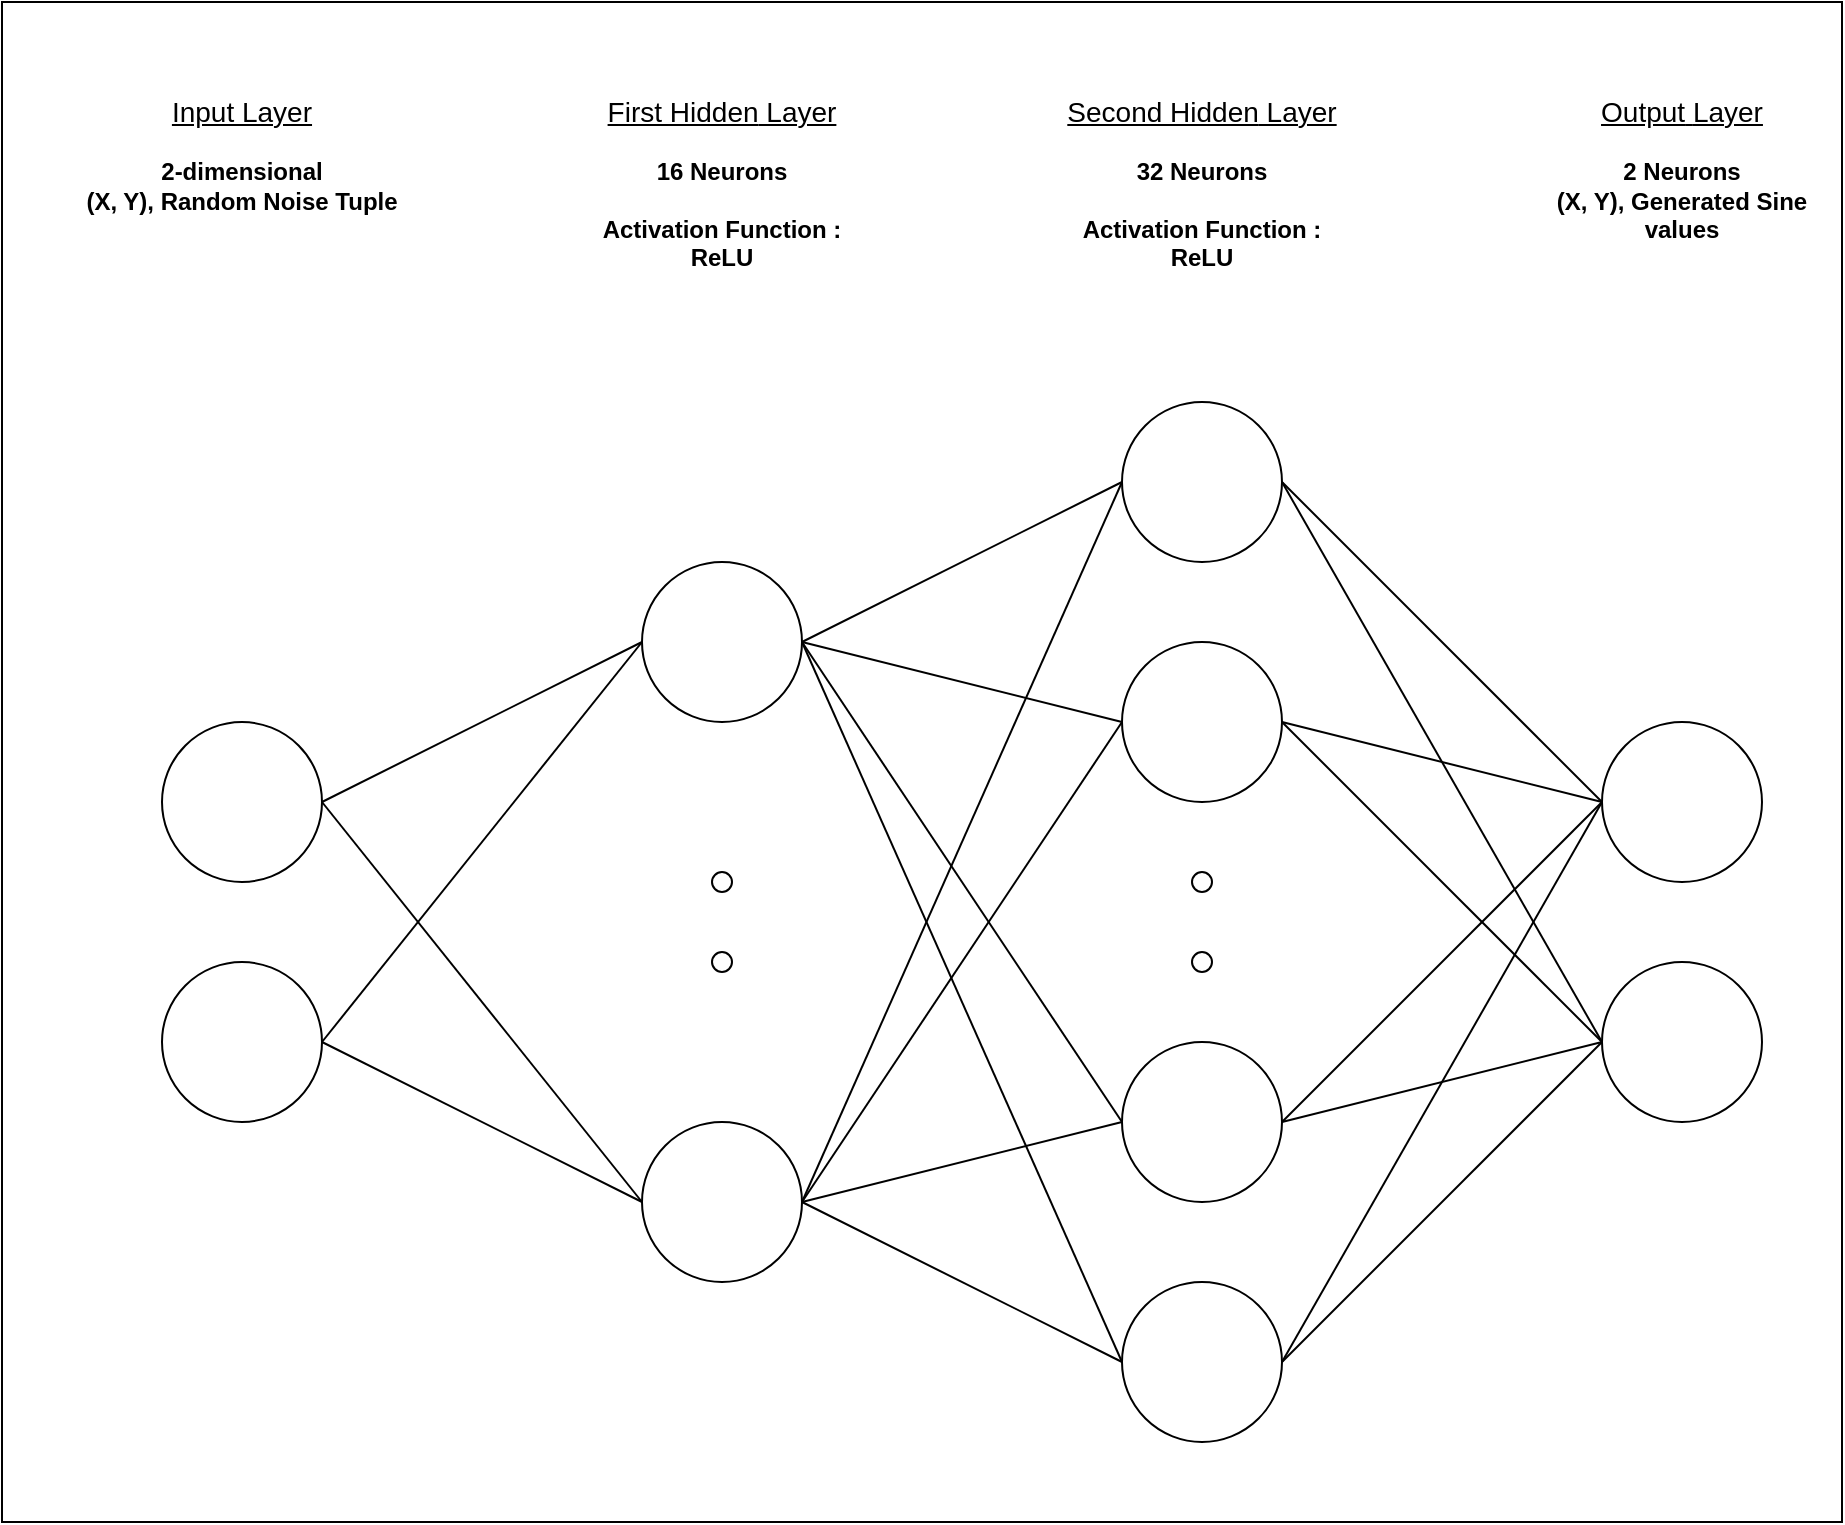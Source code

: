 <mxfile version="14.6.6" type="device"><diagram id="pUVUhheQzviU-c1Dtsf0" name="Page-1"><mxGraphModel dx="1703" dy="918" grid="1" gridSize="10" guides="1" tooltips="1" connect="1" arrows="1" fold="1" page="1" pageScale="1" pageWidth="827" pageHeight="1169" math="0" shadow="0"><root><mxCell id="0"/><mxCell id="1" parent="0"/><mxCell id="ovfROmui_YRZiwqczC3r-41" value="" style="rounded=0;whiteSpace=wrap;html=1;" vertex="1" parent="1"><mxGeometry width="920" height="760" as="geometry"/></mxCell><mxCell id="ovfROmui_YRZiwqczC3r-1" value="" style="ellipse;whiteSpace=wrap;html=1;aspect=fixed;" vertex="1" parent="1"><mxGeometry x="80" y="360" width="80" height="80" as="geometry"/></mxCell><mxCell id="ovfROmui_YRZiwqczC3r-2" value="" style="ellipse;whiteSpace=wrap;html=1;aspect=fixed;" vertex="1" parent="1"><mxGeometry x="80" y="480" width="80" height="80" as="geometry"/></mxCell><mxCell id="ovfROmui_YRZiwqczC3r-3" value="" style="ellipse;whiteSpace=wrap;html=1;aspect=fixed;" vertex="1" parent="1"><mxGeometry x="320" y="280" width="80" height="80" as="geometry"/></mxCell><mxCell id="ovfROmui_YRZiwqczC3r-4" value="" style="ellipse;whiteSpace=wrap;html=1;aspect=fixed;" vertex="1" parent="1"><mxGeometry x="320" y="560" width="80" height="80" as="geometry"/></mxCell><mxCell id="ovfROmui_YRZiwqczC3r-5" value="" style="ellipse;whiteSpace=wrap;html=1;aspect=fixed;" vertex="1" parent="1"><mxGeometry x="560" y="200" width="80" height="80" as="geometry"/></mxCell><mxCell id="ovfROmui_YRZiwqczC3r-6" value="" style="ellipse;whiteSpace=wrap;html=1;aspect=fixed;" vertex="1" parent="1"><mxGeometry x="560" y="640" width="80" height="80" as="geometry"/></mxCell><mxCell id="ovfROmui_YRZiwqczC3r-7" value="" style="ellipse;whiteSpace=wrap;html=1;aspect=fixed;" vertex="1" parent="1"><mxGeometry x="800" y="360" width="80" height="80" as="geometry"/></mxCell><mxCell id="ovfROmui_YRZiwqczC3r-8" value="" style="ellipse;whiteSpace=wrap;html=1;aspect=fixed;" vertex="1" parent="1"><mxGeometry x="800" y="480" width="80" height="80" as="geometry"/></mxCell><mxCell id="ovfROmui_YRZiwqczC3r-9" value="" style="ellipse;whiteSpace=wrap;html=1;aspect=fixed;" vertex="1" parent="1"><mxGeometry x="355" y="435" width="10" height="10" as="geometry"/></mxCell><mxCell id="ovfROmui_YRZiwqczC3r-10" value="" style="ellipse;whiteSpace=wrap;html=1;aspect=fixed;" vertex="1" parent="1"><mxGeometry x="355" y="475" width="10" height="10" as="geometry"/></mxCell><mxCell id="ovfROmui_YRZiwqczC3r-12" value="" style="ellipse;whiteSpace=wrap;html=1;aspect=fixed;" vertex="1" parent="1"><mxGeometry x="595" y="435" width="10" height="10" as="geometry"/></mxCell><mxCell id="ovfROmui_YRZiwqczC3r-13" value="" style="ellipse;whiteSpace=wrap;html=1;aspect=fixed;" vertex="1" parent="1"><mxGeometry x="595" y="475" width="10" height="10" as="geometry"/></mxCell><mxCell id="ovfROmui_YRZiwqczC3r-14" value="" style="ellipse;whiteSpace=wrap;html=1;aspect=fixed;" vertex="1" parent="1"><mxGeometry x="560" y="320" width="80" height="80" as="geometry"/></mxCell><mxCell id="ovfROmui_YRZiwqczC3r-15" value="" style="ellipse;whiteSpace=wrap;html=1;aspect=fixed;" vertex="1" parent="1"><mxGeometry x="560" y="520" width="80" height="80" as="geometry"/></mxCell><mxCell id="ovfROmui_YRZiwqczC3r-16" value="" style="endArrow=none;html=1;entryX=0;entryY=0.5;entryDx=0;entryDy=0;exitX=1;exitY=0.5;exitDx=0;exitDy=0;" edge="1" parent="1" source="ovfROmui_YRZiwqczC3r-1" target="ovfROmui_YRZiwqczC3r-3"><mxGeometry width="50" height="50" relative="1" as="geometry"><mxPoint x="200" y="400" as="sourcePoint"/><mxPoint x="250" y="350" as="targetPoint"/></mxGeometry></mxCell><mxCell id="ovfROmui_YRZiwqczC3r-17" value="" style="endArrow=none;html=1;entryX=0;entryY=0.5;entryDx=0;entryDy=0;exitX=1;exitY=0.5;exitDx=0;exitDy=0;" edge="1" parent="1" source="ovfROmui_YRZiwqczC3r-2" target="ovfROmui_YRZiwqczC3r-3"><mxGeometry width="50" height="50" relative="1" as="geometry"><mxPoint x="200" y="560" as="sourcePoint"/><mxPoint x="250" y="510" as="targetPoint"/></mxGeometry></mxCell><mxCell id="ovfROmui_YRZiwqczC3r-18" value="" style="endArrow=none;html=1;entryX=0;entryY=0.5;entryDx=0;entryDy=0;exitX=1;exitY=0.5;exitDx=0;exitDy=0;" edge="1" parent="1" source="ovfROmui_YRZiwqczC3r-1" target="ovfROmui_YRZiwqczC3r-4"><mxGeometry width="50" height="50" relative="1" as="geometry"><mxPoint x="200" y="560" as="sourcePoint"/><mxPoint x="250" y="510" as="targetPoint"/></mxGeometry></mxCell><mxCell id="ovfROmui_YRZiwqczC3r-19" value="" style="endArrow=none;html=1;entryX=0;entryY=0.5;entryDx=0;entryDy=0;exitX=1;exitY=0.5;exitDx=0;exitDy=0;" edge="1" parent="1" source="ovfROmui_YRZiwqczC3r-2" target="ovfROmui_YRZiwqczC3r-4"><mxGeometry width="50" height="50" relative="1" as="geometry"><mxPoint x="160" y="640" as="sourcePoint"/><mxPoint x="210" y="590" as="targetPoint"/></mxGeometry></mxCell><mxCell id="ovfROmui_YRZiwqczC3r-20" value="" style="endArrow=none;html=1;entryX=0;entryY=0.5;entryDx=0;entryDy=0;exitX=1;exitY=0.5;exitDx=0;exitDy=0;" edge="1" parent="1" source="ovfROmui_YRZiwqczC3r-3" target="ovfROmui_YRZiwqczC3r-5"><mxGeometry width="50" height="50" relative="1" as="geometry"><mxPoint x="490" y="350" as="sourcePoint"/><mxPoint x="540" y="300" as="targetPoint"/></mxGeometry></mxCell><mxCell id="ovfROmui_YRZiwqczC3r-21" value="" style="endArrow=none;html=1;entryX=0;entryY=0.5;entryDx=0;entryDy=0;exitX=1;exitY=0.5;exitDx=0;exitDy=0;" edge="1" parent="1" source="ovfROmui_YRZiwqczC3r-4" target="ovfROmui_YRZiwqczC3r-5"><mxGeometry width="50" height="50" relative="1" as="geometry"><mxPoint x="430" y="400" as="sourcePoint"/><mxPoint x="480" y="350" as="targetPoint"/></mxGeometry></mxCell><mxCell id="ovfROmui_YRZiwqczC3r-22" value="" style="endArrow=none;html=1;entryX=0;entryY=0.5;entryDx=0;entryDy=0;exitX=1;exitY=0.5;exitDx=0;exitDy=0;" edge="1" parent="1" source="ovfROmui_YRZiwqczC3r-3" target="ovfROmui_YRZiwqczC3r-14"><mxGeometry width="50" height="50" relative="1" as="geometry"><mxPoint x="410" y="410" as="sourcePoint"/><mxPoint x="460" y="360" as="targetPoint"/></mxGeometry></mxCell><mxCell id="ovfROmui_YRZiwqczC3r-23" value="" style="endArrow=none;html=1;entryX=0;entryY=0.5;entryDx=0;entryDy=0;exitX=1;exitY=0.5;exitDx=0;exitDy=0;" edge="1" parent="1" source="ovfROmui_YRZiwqczC3r-4" target="ovfROmui_YRZiwqczC3r-14"><mxGeometry width="50" height="50" relative="1" as="geometry"><mxPoint x="400" y="690" as="sourcePoint"/><mxPoint x="450" y="640" as="targetPoint"/></mxGeometry></mxCell><mxCell id="ovfROmui_YRZiwqczC3r-24" value="" style="endArrow=none;html=1;entryX=0;entryY=0.5;entryDx=0;entryDy=0;exitX=1;exitY=0.5;exitDx=0;exitDy=0;" edge="1" parent="1" source="ovfROmui_YRZiwqczC3r-3" target="ovfROmui_YRZiwqczC3r-15"><mxGeometry width="50" height="50" relative="1" as="geometry"><mxPoint x="430" y="730" as="sourcePoint"/><mxPoint x="480" y="680" as="targetPoint"/></mxGeometry></mxCell><mxCell id="ovfROmui_YRZiwqczC3r-25" value="" style="endArrow=none;html=1;entryX=0;entryY=0.5;entryDx=0;entryDy=0;exitX=1;exitY=0.5;exitDx=0;exitDy=0;" edge="1" parent="1" source="ovfROmui_YRZiwqczC3r-3" target="ovfROmui_YRZiwqczC3r-6"><mxGeometry width="50" height="50" relative="1" as="geometry"><mxPoint x="480" y="740" as="sourcePoint"/><mxPoint x="530" y="690" as="targetPoint"/></mxGeometry></mxCell><mxCell id="ovfROmui_YRZiwqczC3r-26" value="" style="endArrow=none;html=1;entryX=0;entryY=0.5;entryDx=0;entryDy=0;exitX=1;exitY=0.5;exitDx=0;exitDy=0;" edge="1" parent="1" source="ovfROmui_YRZiwqczC3r-4" target="ovfROmui_YRZiwqczC3r-15"><mxGeometry width="50" height="50" relative="1" as="geometry"><mxPoint x="390" y="780" as="sourcePoint"/><mxPoint x="440" y="730" as="targetPoint"/></mxGeometry></mxCell><mxCell id="ovfROmui_YRZiwqczC3r-27" value="" style="endArrow=none;html=1;entryX=0;entryY=0.5;entryDx=0;entryDy=0;exitX=1;exitY=0.5;exitDx=0;exitDy=0;" edge="1" parent="1" source="ovfROmui_YRZiwqczC3r-4" target="ovfROmui_YRZiwqczC3r-6"><mxGeometry width="50" height="50" relative="1" as="geometry"><mxPoint x="400" y="700" as="sourcePoint"/><mxPoint x="450" y="650" as="targetPoint"/></mxGeometry></mxCell><mxCell id="ovfROmui_YRZiwqczC3r-28" value="" style="endArrow=none;html=1;entryX=0;entryY=0.5;entryDx=0;entryDy=0;exitX=1;exitY=0.5;exitDx=0;exitDy=0;" edge="1" parent="1" source="ovfROmui_YRZiwqczC3r-6" target="ovfROmui_YRZiwqczC3r-8"><mxGeometry width="50" height="50" relative="1" as="geometry"><mxPoint x="680" y="650" as="sourcePoint"/><mxPoint x="730" y="600" as="targetPoint"/></mxGeometry></mxCell><mxCell id="ovfROmui_YRZiwqczC3r-29" value="" style="endArrow=none;html=1;exitX=1;exitY=0.5;exitDx=0;exitDy=0;entryX=0;entryY=0.5;entryDx=0;entryDy=0;" edge="1" parent="1" source="ovfROmui_YRZiwqczC3r-15" target="ovfROmui_YRZiwqczC3r-8"><mxGeometry width="50" height="50" relative="1" as="geometry"><mxPoint x="650" y="690" as="sourcePoint"/><mxPoint x="790" y="580" as="targetPoint"/></mxGeometry></mxCell><mxCell id="ovfROmui_YRZiwqczC3r-30" value="" style="endArrow=none;html=1;entryX=0;entryY=0.5;entryDx=0;entryDy=0;exitX=1;exitY=0.5;exitDx=0;exitDy=0;" edge="1" parent="1" source="ovfROmui_YRZiwqczC3r-14" target="ovfROmui_YRZiwqczC3r-8"><mxGeometry width="50" height="50" relative="1" as="geometry"><mxPoint x="660" y="700" as="sourcePoint"/><mxPoint x="820" y="540" as="targetPoint"/></mxGeometry></mxCell><mxCell id="ovfROmui_YRZiwqczC3r-31" value="" style="endArrow=none;html=1;entryX=0;entryY=0.5;entryDx=0;entryDy=0;exitX=1;exitY=0.5;exitDx=0;exitDy=0;" edge="1" parent="1" source="ovfROmui_YRZiwqczC3r-5" target="ovfROmui_YRZiwqczC3r-8"><mxGeometry width="50" height="50" relative="1" as="geometry"><mxPoint x="670" y="710" as="sourcePoint"/><mxPoint x="830" y="550" as="targetPoint"/></mxGeometry></mxCell><mxCell id="ovfROmui_YRZiwqczC3r-32" value="" style="endArrow=none;html=1;entryX=0;entryY=0.5;entryDx=0;entryDy=0;exitX=1;exitY=0.5;exitDx=0;exitDy=0;" edge="1" parent="1" source="ovfROmui_YRZiwqczC3r-6" target="ovfROmui_YRZiwqczC3r-7"><mxGeometry width="50" height="50" relative="1" as="geometry"><mxPoint x="680" y="720" as="sourcePoint"/><mxPoint x="840" y="560" as="targetPoint"/></mxGeometry></mxCell><mxCell id="ovfROmui_YRZiwqczC3r-33" value="" style="endArrow=none;html=1;entryX=0;entryY=0.5;entryDx=0;entryDy=0;exitX=1;exitY=0.5;exitDx=0;exitDy=0;" edge="1" parent="1" source="ovfROmui_YRZiwqczC3r-15" target="ovfROmui_YRZiwqczC3r-7"><mxGeometry width="50" height="50" relative="1" as="geometry"><mxPoint x="690" y="730" as="sourcePoint"/><mxPoint x="850" y="570" as="targetPoint"/></mxGeometry></mxCell><mxCell id="ovfROmui_YRZiwqczC3r-34" value="" style="endArrow=none;html=1;entryX=0;entryY=0.5;entryDx=0;entryDy=0;exitX=1;exitY=0.5;exitDx=0;exitDy=0;" edge="1" parent="1" source="ovfROmui_YRZiwqczC3r-14" target="ovfROmui_YRZiwqczC3r-7"><mxGeometry width="50" height="50" relative="1" as="geometry"><mxPoint x="700" y="740" as="sourcePoint"/><mxPoint x="860" y="580" as="targetPoint"/></mxGeometry></mxCell><mxCell id="ovfROmui_YRZiwqczC3r-35" value="" style="endArrow=none;html=1;entryX=0;entryY=0.5;entryDx=0;entryDy=0;exitX=1;exitY=0.5;exitDx=0;exitDy=0;" edge="1" parent="1" source="ovfROmui_YRZiwqczC3r-5" target="ovfROmui_YRZiwqczC3r-7"><mxGeometry width="50" height="50" relative="1" as="geometry"><mxPoint x="710" y="750" as="sourcePoint"/><mxPoint x="870" y="590" as="targetPoint"/></mxGeometry></mxCell><mxCell id="ovfROmui_YRZiwqczC3r-36" value="&lt;div&gt;&lt;font size=&quot;1&quot;&gt;&lt;u style=&quot;font-size: 14px&quot;&gt;Input Layer&lt;/u&gt;&lt;br&gt;&lt;/font&gt;&lt;/div&gt;&lt;div&gt;&lt;br&gt;&lt;/div&gt;&lt;div&gt;&lt;b&gt;&lt;font style=&quot;font-size: 12px&quot;&gt;2-dimensional&lt;/font&gt;&lt;/b&gt;&lt;/div&gt;&lt;div&gt;&lt;b&gt;&lt;font style=&quot;font-size: 12px&quot;&gt;(X, Y), Random Noise Tuple&lt;/font&gt;&lt;/b&gt;&lt;br&gt;&lt;font size=&quot;1&quot;&gt;&lt;/font&gt;&lt;/div&gt;" style="text;html=1;strokeColor=none;fillColor=none;align=center;verticalAlign=top;whiteSpace=wrap;rounded=0;" vertex="1" parent="1"><mxGeometry x="40" y="40" width="160" height="160" as="geometry"/></mxCell><mxCell id="ovfROmui_YRZiwqczC3r-37" value="&lt;font style=&quot;font-size: 14px&quot;&gt;&lt;u&gt;First Hidden&lt;/u&gt;&lt;u&gt; Layer&lt;/u&gt;&lt;br&gt;&lt;/font&gt;&lt;div&gt;&lt;br&gt;&lt;/div&gt;&lt;div&gt;&lt;b&gt;&lt;font style=&quot;font-size: 12px&quot;&gt;16 Neurons&lt;/font&gt;&lt;/b&gt;&lt;/div&gt;&lt;div&gt;&lt;b&gt;&lt;font style=&quot;font-size: 12px&quot;&gt;&lt;br&gt;&lt;/font&gt;&lt;/b&gt;&lt;/div&gt;&lt;div&gt;&lt;b&gt;&lt;font style=&quot;font-size: 12px&quot;&gt;Activation Function :&lt;/font&gt;&lt;/b&gt;&lt;/div&gt;&lt;div&gt;&lt;b&gt;&lt;font style=&quot;font-size: 12px&quot;&gt;ReLU&lt;br&gt;&lt;/font&gt;&lt;/b&gt;&lt;/div&gt;" style="text;html=1;strokeColor=none;fillColor=none;align=center;verticalAlign=top;whiteSpace=wrap;rounded=0;" vertex="1" parent="1"><mxGeometry x="280" y="40" width="160" height="160" as="geometry"/></mxCell><mxCell id="ovfROmui_YRZiwqczC3r-38" value="&lt;font style=&quot;font-size: 14px&quot;&gt;&lt;u&gt;Second Hidden&lt;/u&gt;&lt;u&gt; Layer&lt;/u&gt;&lt;br&gt;&lt;/font&gt;&lt;div&gt;&lt;br&gt;&lt;/div&gt;&lt;div&gt;&lt;b&gt;&lt;font style=&quot;font-size: 12px&quot;&gt;32 Neurons&lt;/font&gt;&lt;/b&gt;&lt;/div&gt;&lt;div&gt;&lt;b&gt;&lt;font style=&quot;font-size: 12px&quot;&gt;&lt;br&gt;&lt;/font&gt;&lt;/b&gt;&lt;/div&gt;&lt;div&gt;&lt;b&gt;&lt;font style=&quot;font-size: 12px&quot;&gt;Activation Function :&lt;/font&gt;&lt;/b&gt;&lt;/div&gt;&lt;div&gt;&lt;b&gt;&lt;font style=&quot;font-size: 12px&quot;&gt;ReLU&lt;br&gt;&lt;/font&gt;&lt;/b&gt;&lt;/div&gt;" style="text;html=1;strokeColor=none;fillColor=none;align=center;verticalAlign=top;whiteSpace=wrap;rounded=0;" vertex="1" parent="1"><mxGeometry x="520" y="40" width="160" height="160" as="geometry"/></mxCell><mxCell id="ovfROmui_YRZiwqczC3r-39" value="&lt;font style=&quot;font-size: 14px&quot;&gt;&lt;u&gt;Output&lt;/u&gt;&lt;/font&gt;&lt;font style=&quot;font-size: 14px&quot;&gt;&lt;u&gt;&lt;font style=&quot;font-size: 14px&quot;&gt; &lt;/font&gt;Layer&lt;/u&gt;&lt;br&gt;&lt;/font&gt;&lt;div&gt;&lt;br&gt;&lt;/div&gt;&lt;div&gt;&lt;b&gt;&lt;font style=&quot;font-size: 12px&quot;&gt;2 Neurons&lt;br&gt;&lt;/font&gt;&lt;/b&gt;&lt;/div&gt;&lt;div&gt;&lt;b&gt;(X, Y), Generated Sine values&lt;/b&gt;&lt;br&gt;&lt;/div&gt;" style="text;html=1;strokeColor=none;fillColor=none;align=center;verticalAlign=top;whiteSpace=wrap;rounded=0;" vertex="1" parent="1"><mxGeometry x="760" y="40" width="160" height="160" as="geometry"/></mxCell></root></mxGraphModel></diagram></mxfile>